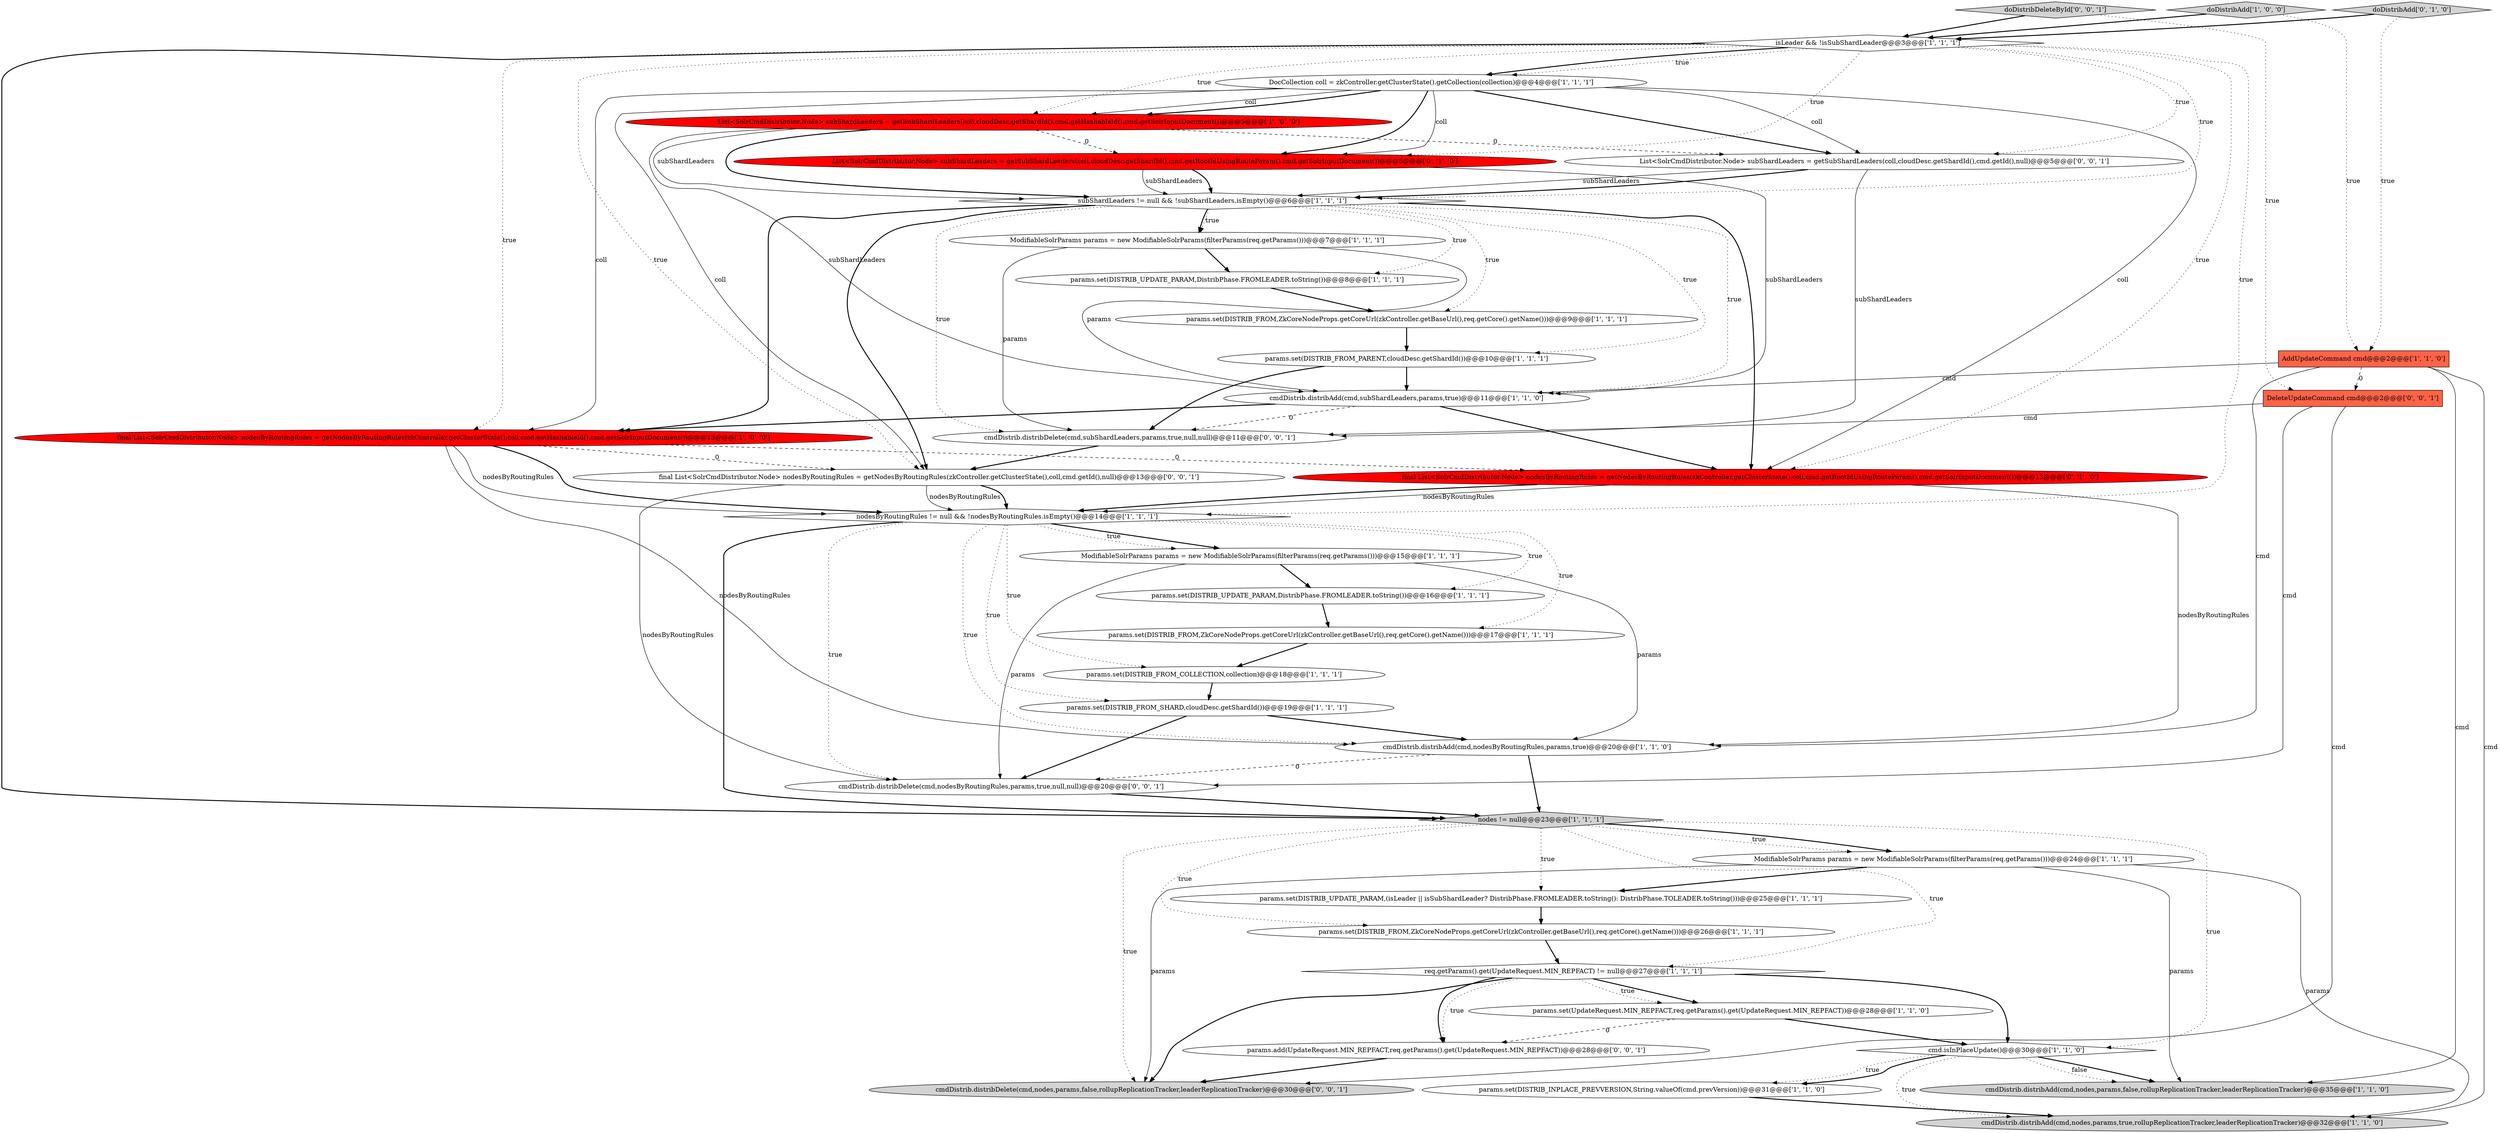 digraph {
16 [style = filled, label = "params.set(DISTRIB_FROM_PARENT,cloudDesc.getShardId())@@@10@@@['1', '1', '1']", fillcolor = white, shape = ellipse image = "AAA0AAABBB1BBB"];
23 [style = filled, label = "DocCollection coll = zkController.getClusterState().getCollection(collection)@@@4@@@['1', '1', '1']", fillcolor = white, shape = ellipse image = "AAA0AAABBB1BBB"];
6 [style = filled, label = "params.set(DISTRIB_FROM_SHARD,cloudDesc.getShardId())@@@19@@@['1', '1', '1']", fillcolor = white, shape = ellipse image = "AAA0AAABBB1BBB"];
37 [style = filled, label = "cmdDistrib.distribDelete(cmd,nodes,params,false,rollupReplicationTracker,leaderReplicationTracker)@@@30@@@['0', '0', '1']", fillcolor = lightgray, shape = ellipse image = "AAA0AAABBB3BBB"];
33 [style = filled, label = "params.add(UpdateRequest.MIN_REPFACT,req.getParams().get(UpdateRequest.MIN_REPFACT))@@@28@@@['0', '0', '1']", fillcolor = white, shape = ellipse image = "AAA0AAABBB3BBB"];
17 [style = filled, label = "req.getParams().get(UpdateRequest.MIN_REPFACT) != null@@@27@@@['1', '1', '1']", fillcolor = white, shape = diamond image = "AAA0AAABBB1BBB"];
9 [style = filled, label = "isLeader && !isSubShardLeader@@@3@@@['1', '1', '1']", fillcolor = white, shape = diamond image = "AAA0AAABBB1BBB"];
25 [style = filled, label = "nodesByRoutingRules != null && !nodesByRoutingRules.isEmpty()@@@14@@@['1', '1', '1']", fillcolor = white, shape = diamond image = "AAA0AAABBB1BBB"];
29 [style = filled, label = "doDistribAdd['0', '1', '0']", fillcolor = lightgray, shape = diamond image = "AAA0AAABBB2BBB"];
35 [style = filled, label = "final List<SolrCmdDistributor.Node> nodesByRoutingRules = getNodesByRoutingRules(zkController.getClusterState(),coll,cmd.getId(),null)@@@13@@@['0', '0', '1']", fillcolor = white, shape = ellipse image = "AAA0AAABBB3BBB"];
22 [style = filled, label = "params.set(DISTRIB_UPDATE_PARAM,DistribPhase.FROMLEADER.toString())@@@16@@@['1', '1', '1']", fillcolor = white, shape = ellipse image = "AAA0AAABBB1BBB"];
14 [style = filled, label = "params.set(DISTRIB_UPDATE_PARAM,(isLeader || isSubShardLeader? DistribPhase.FROMLEADER.toString(): DistribPhase.TOLEADER.toString()))@@@25@@@['1', '1', '1']", fillcolor = white, shape = ellipse image = "AAA0AAABBB1BBB"];
12 [style = filled, label = "AddUpdateCommand cmd@@@2@@@['1', '1', '0']", fillcolor = tomato, shape = box image = "AAA0AAABBB1BBB"];
19 [style = filled, label = "List<SolrCmdDistributor.Node> subShardLeaders = getSubShardLeaders(coll,cloudDesc.getShardId(),cmd.getHashableId(),cmd.getSolrInputDocument())@@@5@@@['1', '0', '0']", fillcolor = red, shape = ellipse image = "AAA1AAABBB1BBB"];
20 [style = filled, label = "nodes != null@@@23@@@['1', '1', '1']", fillcolor = lightgray, shape = diamond image = "AAA0AAABBB1BBB"];
7 [style = filled, label = "params.set(UpdateRequest.MIN_REPFACT,req.getParams().get(UpdateRequest.MIN_REPFACT))@@@28@@@['1', '1', '0']", fillcolor = white, shape = ellipse image = "AAA0AAABBB1BBB"];
5 [style = filled, label = "params.set(DISTRIB_FROM,ZkCoreNodeProps.getCoreUrl(zkController.getBaseUrl(),req.getCore().getName()))@@@26@@@['1', '1', '1']", fillcolor = white, shape = ellipse image = "AAA0AAABBB1BBB"];
2 [style = filled, label = "params.set(DISTRIB_INPLACE_PREVVERSION,String.valueOf(cmd.prevVersion))@@@31@@@['1', '1', '0']", fillcolor = white, shape = ellipse image = "AAA0AAABBB1BBB"];
27 [style = filled, label = "ModifiableSolrParams params = new ModifiableSolrParams(filterParams(req.getParams()))@@@15@@@['1', '1', '1']", fillcolor = white, shape = ellipse image = "AAA0AAABBB1BBB"];
10 [style = filled, label = "final List<SolrCmdDistributor.Node> nodesByRoutingRules = getNodesByRoutingRules(zkController.getClusterState(),coll,cmd.getHashableId(),cmd.getSolrInputDocument())@@@13@@@['1', '0', '0']", fillcolor = red, shape = ellipse image = "AAA1AAABBB1BBB"];
18 [style = filled, label = "params.set(DISTRIB_FROM_COLLECTION,collection)@@@18@@@['1', '1', '1']", fillcolor = white, shape = ellipse image = "AAA0AAABBB1BBB"];
26 [style = filled, label = "ModifiableSolrParams params = new ModifiableSolrParams(filterParams(req.getParams()))@@@24@@@['1', '1', '1']", fillcolor = white, shape = ellipse image = "AAA0AAABBB1BBB"];
31 [style = filled, label = "List<SolrCmdDistributor.Node> subShardLeaders = getSubShardLeaders(coll,cloudDesc.getShardId(),cmd.getRootIdUsingRouteParam(),cmd.getSolrInputDocument())@@@5@@@['0', '1', '0']", fillcolor = red, shape = ellipse image = "AAA1AAABBB2BBB"];
8 [style = filled, label = "cmdDistrib.distribAdd(cmd,nodes,params,true,rollupReplicationTracker,leaderReplicationTracker)@@@32@@@['1', '1', '0']", fillcolor = lightgray, shape = ellipse image = "AAA0AAABBB1BBB"];
36 [style = filled, label = "DeleteUpdateCommand cmd@@@2@@@['0', '0', '1']", fillcolor = tomato, shape = box image = "AAA0AAABBB3BBB"];
28 [style = filled, label = "cmd.isInPlaceUpdate()@@@30@@@['1', '1', '0']", fillcolor = white, shape = diamond image = "AAA0AAABBB1BBB"];
38 [style = filled, label = "doDistribDeleteById['0', '0', '1']", fillcolor = lightgray, shape = diamond image = "AAA0AAABBB3BBB"];
32 [style = filled, label = "List<SolrCmdDistributor.Node> subShardLeaders = getSubShardLeaders(coll,cloudDesc.getShardId(),cmd.getId(),null)@@@5@@@['0', '0', '1']", fillcolor = white, shape = ellipse image = "AAA0AAABBB3BBB"];
24 [style = filled, label = "params.set(DISTRIB_FROM,ZkCoreNodeProps.getCoreUrl(zkController.getBaseUrl(),req.getCore().getName()))@@@17@@@['1', '1', '1']", fillcolor = white, shape = ellipse image = "AAA0AAABBB1BBB"];
11 [style = filled, label = "doDistribAdd['1', '0', '0']", fillcolor = lightgray, shape = diamond image = "AAA0AAABBB1BBB"];
1 [style = filled, label = "cmdDistrib.distribAdd(cmd,subShardLeaders,params,true)@@@11@@@['1', '1', '0']", fillcolor = white, shape = ellipse image = "AAA0AAABBB1BBB"];
13 [style = filled, label = "cmdDistrib.distribAdd(cmd,nodes,params,false,rollupReplicationTracker,leaderReplicationTracker)@@@35@@@['1', '1', '0']", fillcolor = lightgray, shape = ellipse image = "AAA0AAABBB1BBB"];
30 [style = filled, label = "final List<SolrCmdDistributor.Node> nodesByRoutingRules = getNodesByRoutingRules(zkController.getClusterState(),coll,cmd.getRootIdUsingRouteParam(),cmd.getSolrInputDocument())@@@13@@@['0', '1', '0']", fillcolor = red, shape = ellipse image = "AAA1AAABBB2BBB"];
4 [style = filled, label = "ModifiableSolrParams params = new ModifiableSolrParams(filterParams(req.getParams()))@@@7@@@['1', '1', '1']", fillcolor = white, shape = ellipse image = "AAA0AAABBB1BBB"];
0 [style = filled, label = "params.set(DISTRIB_FROM,ZkCoreNodeProps.getCoreUrl(zkController.getBaseUrl(),req.getCore().getName()))@@@9@@@['1', '1', '1']", fillcolor = white, shape = ellipse image = "AAA0AAABBB1BBB"];
3 [style = filled, label = "params.set(DISTRIB_UPDATE_PARAM,DistribPhase.FROMLEADER.toString())@@@8@@@['1', '1', '1']", fillcolor = white, shape = ellipse image = "AAA0AAABBB1BBB"];
15 [style = filled, label = "cmdDistrib.distribAdd(cmd,nodesByRoutingRules,params,true)@@@20@@@['1', '1', '0']", fillcolor = white, shape = ellipse image = "AAA0AAABBB1BBB"];
34 [style = filled, label = "cmdDistrib.distribDelete(cmd,nodesByRoutingRules,params,true,null,null)@@@20@@@['0', '0', '1']", fillcolor = white, shape = ellipse image = "AAA0AAABBB3BBB"];
21 [style = filled, label = "subShardLeaders != null && !subShardLeaders.isEmpty()@@@6@@@['1', '1', '1']", fillcolor = white, shape = diamond image = "AAA0AAABBB1BBB"];
39 [style = filled, label = "cmdDistrib.distribDelete(cmd,subShardLeaders,params,true,null,null)@@@11@@@['0', '0', '1']", fillcolor = white, shape = ellipse image = "AAA0AAABBB3BBB"];
27->15 [style = solid, label="params"];
36->37 [style = solid, label="cmd"];
21->10 [style = bold, label=""];
9->35 [style = dotted, label="true"];
4->39 [style = solid, label="params"];
34->20 [style = bold, label=""];
10->15 [style = solid, label="nodesByRoutingRules"];
20->26 [style = bold, label=""];
11->12 [style = dotted, label="true"];
10->25 [style = solid, label="nodesByRoutingRules"];
31->21 [style = bold, label=""];
21->30 [style = bold, label=""];
1->30 [style = bold, label=""];
11->9 [style = bold, label=""];
25->18 [style = dotted, label="true"];
19->1 [style = solid, label="subShardLeaders"];
30->15 [style = solid, label="nodesByRoutingRules"];
15->20 [style = bold, label=""];
35->25 [style = solid, label="nodesByRoutingRules"];
21->39 [style = dotted, label="true"];
21->35 [style = bold, label=""];
9->32 [style = dotted, label="true"];
4->3 [style = bold, label=""];
15->34 [style = dashed, label="0"];
36->34 [style = solid, label="cmd"];
28->8 [style = dotted, label="true"];
21->0 [style = dotted, label="true"];
20->26 [style = dotted, label="true"];
26->14 [style = bold, label=""];
28->2 [style = dotted, label="true"];
9->31 [style = dotted, label="true"];
26->13 [style = solid, label="params"];
23->10 [style = solid, label="coll"];
9->21 [style = dotted, label="true"];
17->37 [style = bold, label=""];
5->17 [style = bold, label=""];
27->22 [style = bold, label=""];
24->18 [style = bold, label=""];
3->0 [style = bold, label=""];
20->5 [style = dotted, label="true"];
31->1 [style = solid, label="subShardLeaders"];
25->27 [style = bold, label=""];
25->15 [style = dotted, label="true"];
23->32 [style = solid, label="coll"];
23->19 [style = solid, label="coll"];
10->25 [style = bold, label=""];
19->21 [style = solid, label="subShardLeaders"];
4->1 [style = solid, label="params"];
39->35 [style = bold, label=""];
30->25 [style = solid, label="nodesByRoutingRules"];
25->6 [style = dotted, label="true"];
16->39 [style = bold, label=""];
19->32 [style = dashed, label="0"];
21->16 [style = dotted, label="true"];
23->31 [style = solid, label="coll"];
9->10 [style = dotted, label="true"];
17->33 [style = dotted, label="true"];
32->39 [style = solid, label="subShardLeaders"];
10->35 [style = dashed, label="0"];
12->1 [style = solid, label="cmd"];
21->4 [style = bold, label=""];
23->31 [style = bold, label=""];
0->16 [style = bold, label=""];
1->39 [style = dashed, label="0"];
35->34 [style = solid, label="nodesByRoutingRules"];
26->8 [style = solid, label="params"];
6->34 [style = bold, label=""];
20->17 [style = dotted, label="true"];
20->14 [style = dotted, label="true"];
38->9 [style = bold, label=""];
23->32 [style = bold, label=""];
25->24 [style = dotted, label="true"];
9->20 [style = bold, label=""];
6->15 [style = bold, label=""];
35->25 [style = bold, label=""];
23->30 [style = solid, label="coll"];
25->20 [style = bold, label=""];
9->19 [style = dotted, label="true"];
20->37 [style = dotted, label="true"];
10->30 [style = dashed, label="0"];
12->8 [style = solid, label="cmd"];
7->28 [style = bold, label=""];
12->13 [style = solid, label="cmd"];
16->1 [style = bold, label=""];
18->6 [style = bold, label=""];
9->23 [style = dotted, label="true"];
23->19 [style = bold, label=""];
32->21 [style = solid, label="subShardLeaders"];
28->13 [style = dotted, label="false"];
21->3 [style = dotted, label="true"];
23->35 [style = solid, label="coll"];
33->37 [style = bold, label=""];
9->30 [style = dotted, label="true"];
38->36 [style = dotted, label="true"];
14->5 [style = bold, label=""];
19->21 [style = bold, label=""];
19->31 [style = dashed, label="0"];
32->21 [style = bold, label=""];
21->1 [style = dotted, label="true"];
36->39 [style = solid, label="cmd"];
25->34 [style = dotted, label="true"];
29->9 [style = bold, label=""];
30->25 [style = bold, label=""];
28->13 [style = bold, label=""];
17->33 [style = bold, label=""];
29->12 [style = dotted, label="true"];
12->15 [style = solid, label="cmd"];
21->4 [style = dotted, label="true"];
31->21 [style = solid, label="subShardLeaders"];
9->25 [style = dotted, label="true"];
27->34 [style = solid, label="params"];
17->7 [style = bold, label=""];
9->23 [style = bold, label=""];
28->2 [style = bold, label=""];
17->28 [style = bold, label=""];
20->28 [style = dotted, label="true"];
12->36 [style = dashed, label="0"];
26->37 [style = solid, label="params"];
25->22 [style = dotted, label="true"];
17->7 [style = dotted, label="true"];
7->33 [style = dashed, label="0"];
22->24 [style = bold, label=""];
25->27 [style = dotted, label="true"];
1->10 [style = bold, label=""];
2->8 [style = bold, label=""];
}
